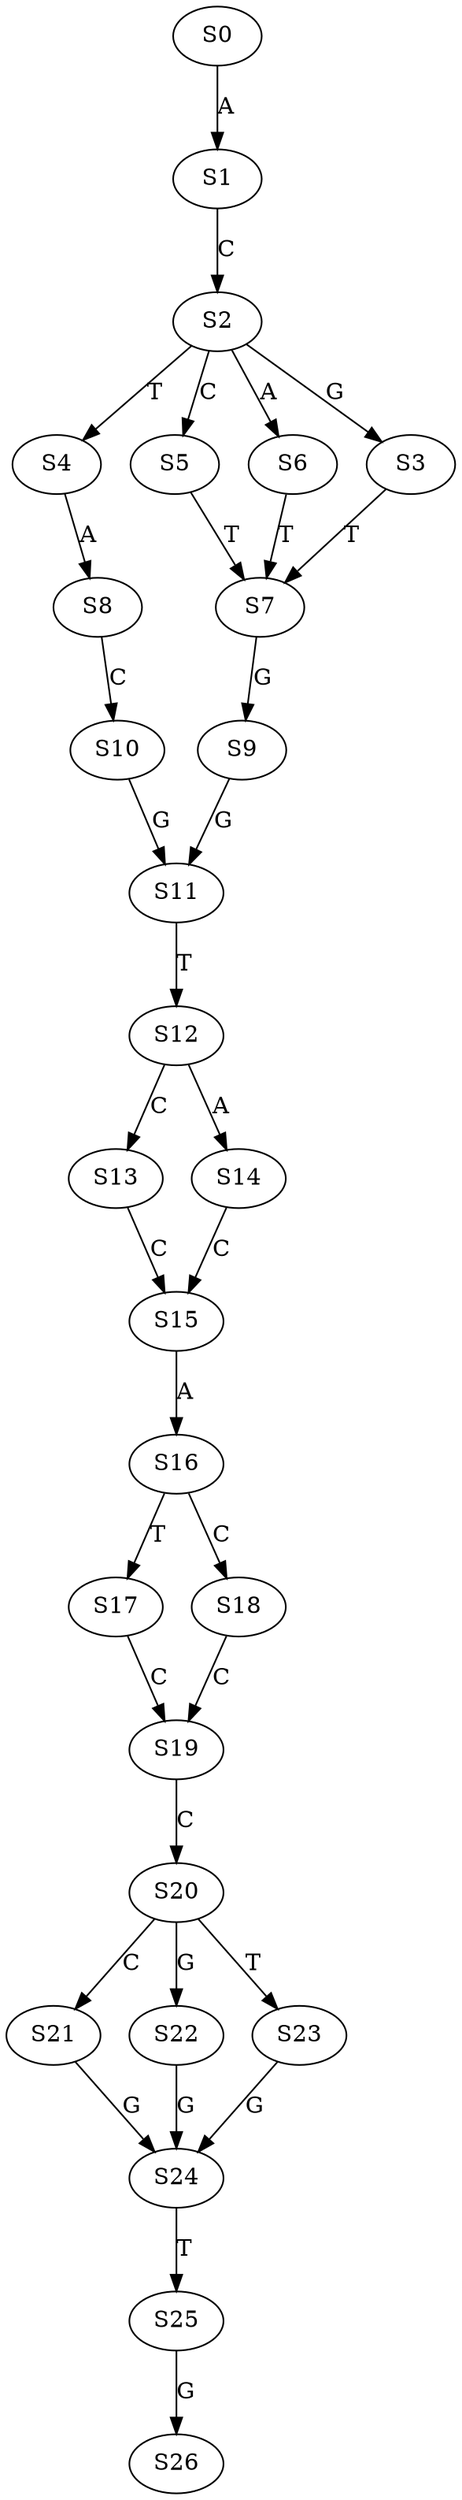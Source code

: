 strict digraph  {
	S0 -> S1 [ label = A ];
	S1 -> S2 [ label = C ];
	S2 -> S3 [ label = G ];
	S2 -> S4 [ label = T ];
	S2 -> S5 [ label = C ];
	S2 -> S6 [ label = A ];
	S3 -> S7 [ label = T ];
	S4 -> S8 [ label = A ];
	S5 -> S7 [ label = T ];
	S6 -> S7 [ label = T ];
	S7 -> S9 [ label = G ];
	S8 -> S10 [ label = C ];
	S9 -> S11 [ label = G ];
	S10 -> S11 [ label = G ];
	S11 -> S12 [ label = T ];
	S12 -> S13 [ label = C ];
	S12 -> S14 [ label = A ];
	S13 -> S15 [ label = C ];
	S14 -> S15 [ label = C ];
	S15 -> S16 [ label = A ];
	S16 -> S17 [ label = T ];
	S16 -> S18 [ label = C ];
	S17 -> S19 [ label = C ];
	S18 -> S19 [ label = C ];
	S19 -> S20 [ label = C ];
	S20 -> S21 [ label = C ];
	S20 -> S22 [ label = G ];
	S20 -> S23 [ label = T ];
	S21 -> S24 [ label = G ];
	S22 -> S24 [ label = G ];
	S23 -> S24 [ label = G ];
	S24 -> S25 [ label = T ];
	S25 -> S26 [ label = G ];
}
